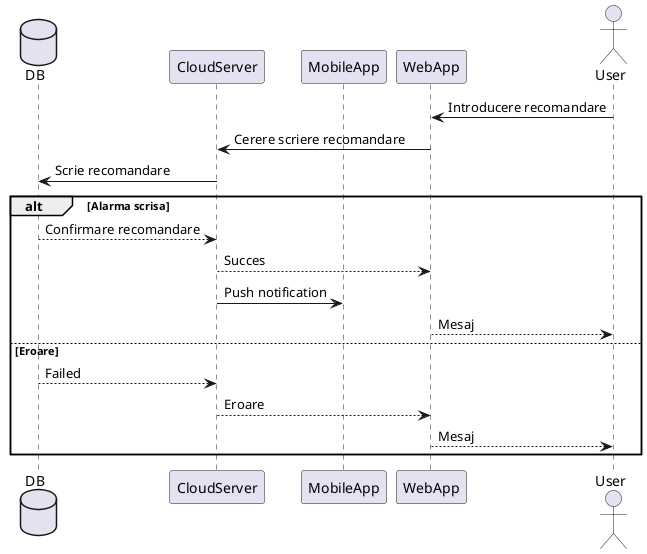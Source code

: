 @startuml Creare_recomandare

database DB
participant CloudServer
participant MobileApp
participant WebApp
Actor User

User -> WebApp: Introducere recomandare
WebApp -> CloudServer: Cerere scriere recomandare
CloudServer -> DB: Scrie recomandare

alt Alarma scrisa
    DB --> CloudServer: Confirmare recomandare
    CloudServer --> WebApp: Succes
    CloudServer -> MobileApp: Push notification
    WebApp --> User: Mesaj
else Eroare
    DB --> CloudServer: Failed
    CloudServer --> WebApp: Eroare
    WebApp --> User: Mesaj
end

@enduml